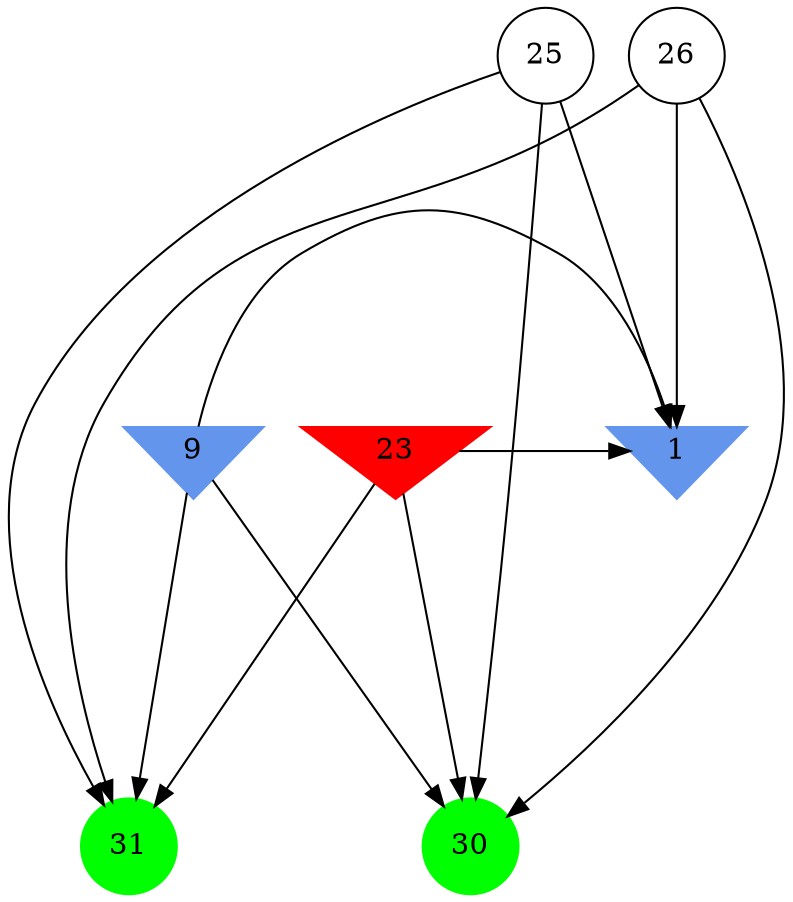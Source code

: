 digraph brain {
	ranksep=2.0;
	1 [shape=invtriangle,style=filled,color=cornflowerblue];
	9 [shape=invtriangle,style=filled,color=cornflowerblue];
	23 [shape=invtriangle,style=filled,color=red];
	25 [shape=circle,color=black];
	26 [shape=circle,color=black];
	30 [shape=circle,style=filled,color=green];
	31 [shape=circle,style=filled,color=green];
	26	->	31;
	26	->	1;
	26	->	30;
	25	->	31;
	25	->	1;
	25	->	30;
	9	->	31;
	9	->	1;
	9	->	30;
	23	->	31;
	23	->	1;
	23	->	30;
	{ rank=same; 1; 9; 23; }
	{ rank=same; 25; 26; }
	{ rank=same; 30; 31; }
}
